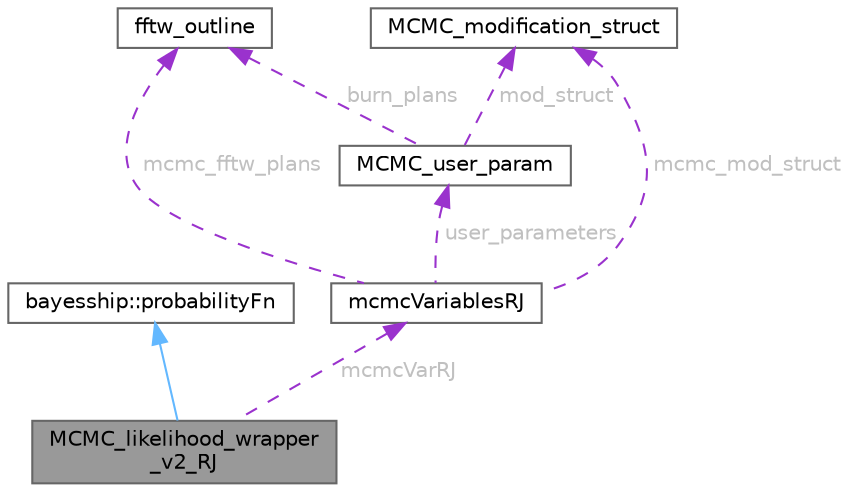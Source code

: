 digraph "MCMC_likelihood_wrapper_v2_RJ"
{
 // LATEX_PDF_SIZE
  bgcolor="transparent";
  edge [fontname=Helvetica,fontsize=10,labelfontname=Helvetica,labelfontsize=10];
  node [fontname=Helvetica,fontsize=10,shape=box,height=0.2,width=0.4];
  Node1 [id="Node000001",label="MCMC_likelihood_wrapper\l_v2_RJ",height=0.2,width=0.4,color="gray40", fillcolor="grey60", style="filled", fontcolor="black",tooltip=" "];
  Node2 -> Node1 [id="edge1_Node000001_Node000002",dir="back",color="steelblue1",style="solid",tooltip=" "];
  Node2 [id="Node000002",label="bayesship::probabilityFn",height=0.2,width=0.4,color="gray40", fillcolor="white", style="filled",tooltip=" "];
  Node3 -> Node1 [id="edge2_Node000001_Node000003",dir="back",color="darkorchid3",style="dashed",tooltip=" ",label=" mcmcVarRJ",fontcolor="grey" ];
  Node3 [id="Node000003",label="mcmcVariablesRJ",height=0.2,width=0.4,color="gray40", fillcolor="white", style="filled",URL="$structmcmcVariablesRJ.html",tooltip=" "];
  Node4 -> Node3 [id="edge3_Node000003_Node000004",dir="back",color="darkorchid3",style="dashed",tooltip=" ",label=" mcmc_fftw_plans",fontcolor="grey" ];
  Node4 [id="Node000004",label="fftw_outline",height=0.2,width=0.4,color="gray40", fillcolor="white", style="filled",URL="$structfftw__outline.html",tooltip=" "];
  Node5 -> Node3 [id="edge4_Node000003_Node000005",dir="back",color="darkorchid3",style="dashed",tooltip=" ",label=" mcmc_mod_struct",fontcolor="grey" ];
  Node5 [id="Node000005",label="MCMC_modification_struct",height=0.2,width=0.4,color="gray40", fillcolor="white", style="filled",URL="$structMCMC__modification__struct.html",tooltip=" "];
  Node6 -> Node3 [id="edge5_Node000003_Node000006",dir="back",color="darkorchid3",style="dashed",tooltip=" ",label=" user_parameters",fontcolor="grey" ];
  Node6 [id="Node000006",label="MCMC_user_param",height=0.2,width=0.4,color="gray40", fillcolor="white", style="filled",URL="$structMCMC__user__param.html",tooltip=" "];
  Node4 -> Node6 [id="edge6_Node000006_Node000004",dir="back",color="darkorchid3",style="dashed",tooltip=" ",label=" burn_plans",fontcolor="grey" ];
  Node5 -> Node6 [id="edge7_Node000006_Node000005",dir="back",color="darkorchid3",style="dashed",tooltip=" ",label=" mod_struct",fontcolor="grey" ];
}
